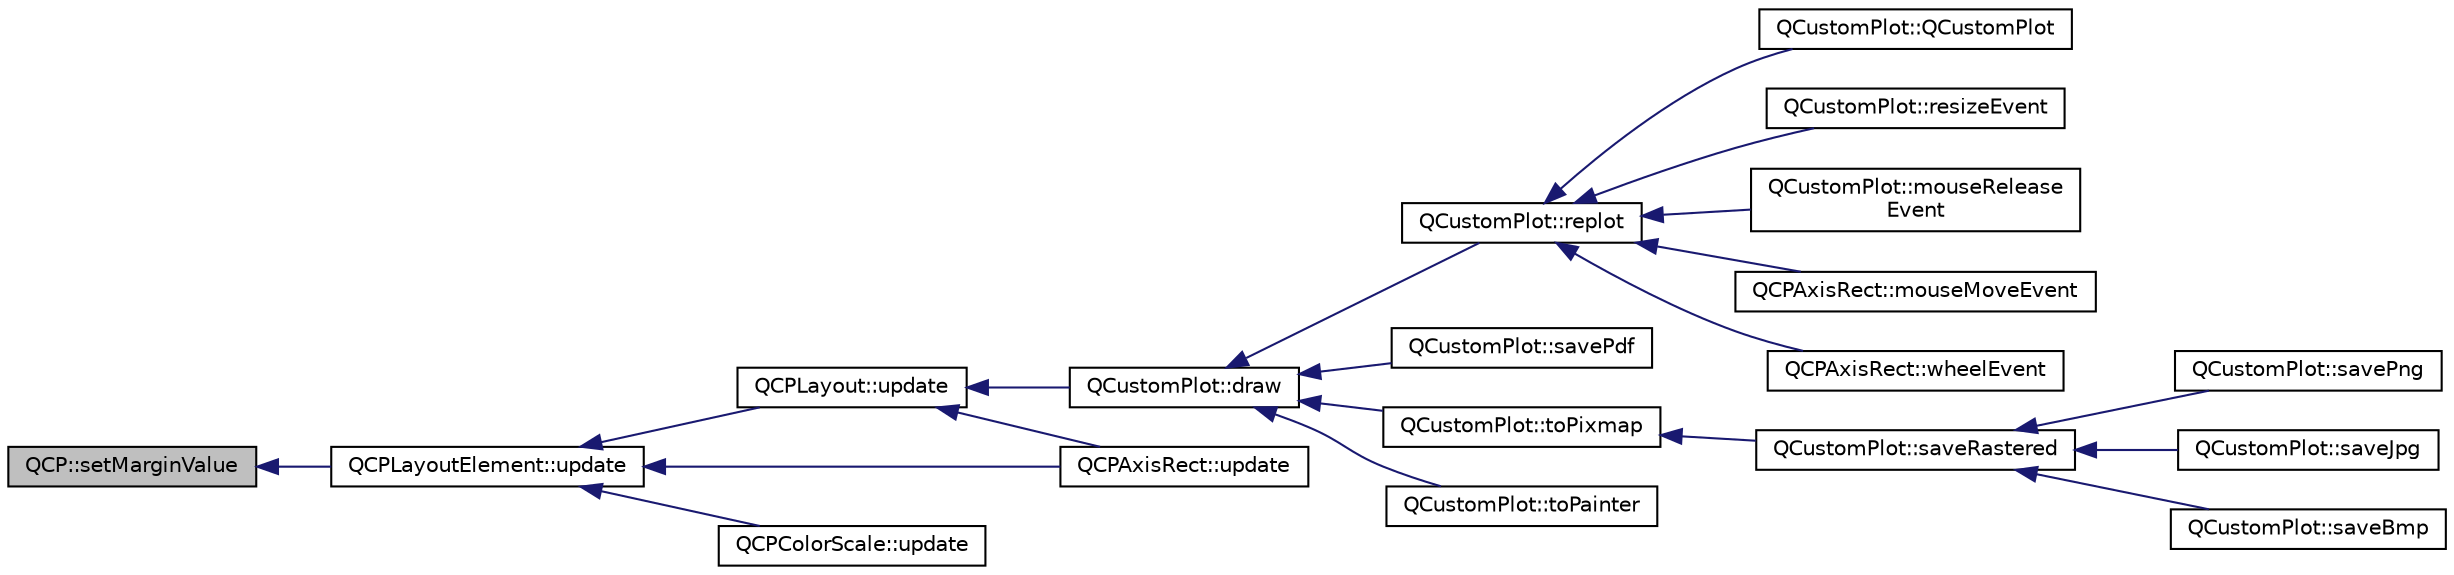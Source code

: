digraph "QCP::setMarginValue"
{
  edge [fontname="Helvetica",fontsize="10",labelfontname="Helvetica",labelfontsize="10"];
  node [fontname="Helvetica",fontsize="10",shape=record];
  rankdir="LR";
  Node33 [label="QCP::setMarginValue",height=0.2,width=0.4,color="black", fillcolor="grey75", style="filled", fontcolor="black"];
  Node33 -> Node34 [dir="back",color="midnightblue",fontsize="10",style="solid",fontname="Helvetica"];
  Node34 [label="QCPLayoutElement::update",height=0.2,width=0.4,color="black", fillcolor="white", style="filled",URL="$class_q_c_p_layout_element.html#a929c2ec62e0e0e1d8418eaa802e2af9b"];
  Node34 -> Node35 [dir="back",color="midnightblue",fontsize="10",style="solid",fontname="Helvetica"];
  Node35 [label="QCPLayout::update",height=0.2,width=0.4,color="black", fillcolor="white", style="filled",URL="$class_q_c_p_layout.html#a34ab477e820537ded7bade4399c482fd"];
  Node35 -> Node36 [dir="back",color="midnightblue",fontsize="10",style="solid",fontname="Helvetica"];
  Node36 [label="QCustomPlot::draw",height=0.2,width=0.4,color="black", fillcolor="white", style="filled",URL="$class_q_custom_plot.html#ad7a7d878bf050f101a43008e7d8fdb52"];
  Node36 -> Node37 [dir="back",color="midnightblue",fontsize="10",style="solid",fontname="Helvetica"];
  Node37 [label="QCustomPlot::replot",height=0.2,width=0.4,color="black", fillcolor="white", style="filled",URL="$class_q_custom_plot.html#a606fd384b2a637ce2c24899bcbde77d6"];
  Node37 -> Node38 [dir="back",color="midnightblue",fontsize="10",style="solid",fontname="Helvetica"];
  Node38 [label="QCustomPlot::QCustomPlot",height=0.2,width=0.4,color="black", fillcolor="white", style="filled",URL="$class_q_custom_plot.html#a45b99626558651a6428b83972b0b34b8"];
  Node37 -> Node39 [dir="back",color="midnightblue",fontsize="10",style="solid",fontname="Helvetica"];
  Node39 [label="QCustomPlot::resizeEvent",height=0.2,width=0.4,color="black", fillcolor="white", style="filled",URL="$class_q_custom_plot.html#a13e05523a40c3f08875df5cde85cf0d9"];
  Node37 -> Node40 [dir="back",color="midnightblue",fontsize="10",style="solid",fontname="Helvetica"];
  Node40 [label="QCustomPlot::mouseRelease\lEvent",height=0.2,width=0.4,color="black", fillcolor="white", style="filled",URL="$class_q_custom_plot.html#a724e97d2e8c03e68adac5f4b6164a1b3"];
  Node37 -> Node41 [dir="back",color="midnightblue",fontsize="10",style="solid",fontname="Helvetica"];
  Node41 [label="QCPAxisRect::mouseMoveEvent",height=0.2,width=0.4,color="black", fillcolor="white", style="filled",URL="$class_q_c_p_axis_rect.html#a4baf3d5dd69166788f6ceda0ea182c6e"];
  Node37 -> Node42 [dir="back",color="midnightblue",fontsize="10",style="solid",fontname="Helvetica"];
  Node42 [label="QCPAxisRect::wheelEvent",height=0.2,width=0.4,color="black", fillcolor="white", style="filled",URL="$class_q_c_p_axis_rect.html#a5acf41fc30aa68ea263246ecfad85c31"];
  Node36 -> Node43 [dir="back",color="midnightblue",fontsize="10",style="solid",fontname="Helvetica"];
  Node43 [label="QCustomPlot::savePdf",height=0.2,width=0.4,color="black", fillcolor="white", style="filled",URL="$class_q_custom_plot.html#aaf05c57a72daaeebc9685b670ec57b6d"];
  Node36 -> Node44 [dir="back",color="midnightblue",fontsize="10",style="solid",fontname="Helvetica"];
  Node44 [label="QCustomPlot::toPixmap",height=0.2,width=0.4,color="black", fillcolor="white", style="filled",URL="$class_q_custom_plot.html#aabb974d71ce96c137dc04eb6eab844fe"];
  Node44 -> Node45 [dir="back",color="midnightblue",fontsize="10",style="solid",fontname="Helvetica"];
  Node45 [label="QCustomPlot::saveRastered",height=0.2,width=0.4,color="black", fillcolor="white", style="filled",URL="$class_q_custom_plot.html#ab528b84cf92baabe29b1d0ef2f77c93e"];
  Node45 -> Node46 [dir="back",color="midnightblue",fontsize="10",style="solid",fontname="Helvetica"];
  Node46 [label="QCustomPlot::savePng",height=0.2,width=0.4,color="black", fillcolor="white", style="filled",URL="$class_q_custom_plot.html#a7636261aff1f6d25c9da749ece3fc8b8"];
  Node45 -> Node47 [dir="back",color="midnightblue",fontsize="10",style="solid",fontname="Helvetica"];
  Node47 [label="QCustomPlot::saveJpg",height=0.2,width=0.4,color="black", fillcolor="white", style="filled",URL="$class_q_custom_plot.html#a490c722092d1771e8ce4a7a73dfd84ab"];
  Node45 -> Node48 [dir="back",color="midnightblue",fontsize="10",style="solid",fontname="Helvetica"];
  Node48 [label="QCustomPlot::saveBmp",height=0.2,width=0.4,color="black", fillcolor="white", style="filled",URL="$class_q_custom_plot.html#a6629d9e8e6da4bf18055ee0257fdce9a"];
  Node36 -> Node49 [dir="back",color="midnightblue",fontsize="10",style="solid",fontname="Helvetica"];
  Node49 [label="QCustomPlot::toPainter",height=0.2,width=0.4,color="black", fillcolor="white", style="filled",URL="$class_q_custom_plot.html#a1be68d5c0f1e086d6374d1340a193fb9"];
  Node35 -> Node50 [dir="back",color="midnightblue",fontsize="10",style="solid",fontname="Helvetica"];
  Node50 [label="QCPAxisRect::update",height=0.2,width=0.4,color="black", fillcolor="white", style="filled",URL="$class_q_c_p_axis_rect.html#a255080a017df9083a60a321ef2ba9ed8"];
  Node34 -> Node50 [dir="back",color="midnightblue",fontsize="10",style="solid",fontname="Helvetica"];
  Node34 -> Node51 [dir="back",color="midnightblue",fontsize="10",style="solid",fontname="Helvetica"];
  Node51 [label="QCPColorScale::update",height=0.2,width=0.4,color="black", fillcolor="white", style="filled",URL="$class_q_c_p_color_scale.html#ab8f6991ac88243fc582b44b183670334"];
}
